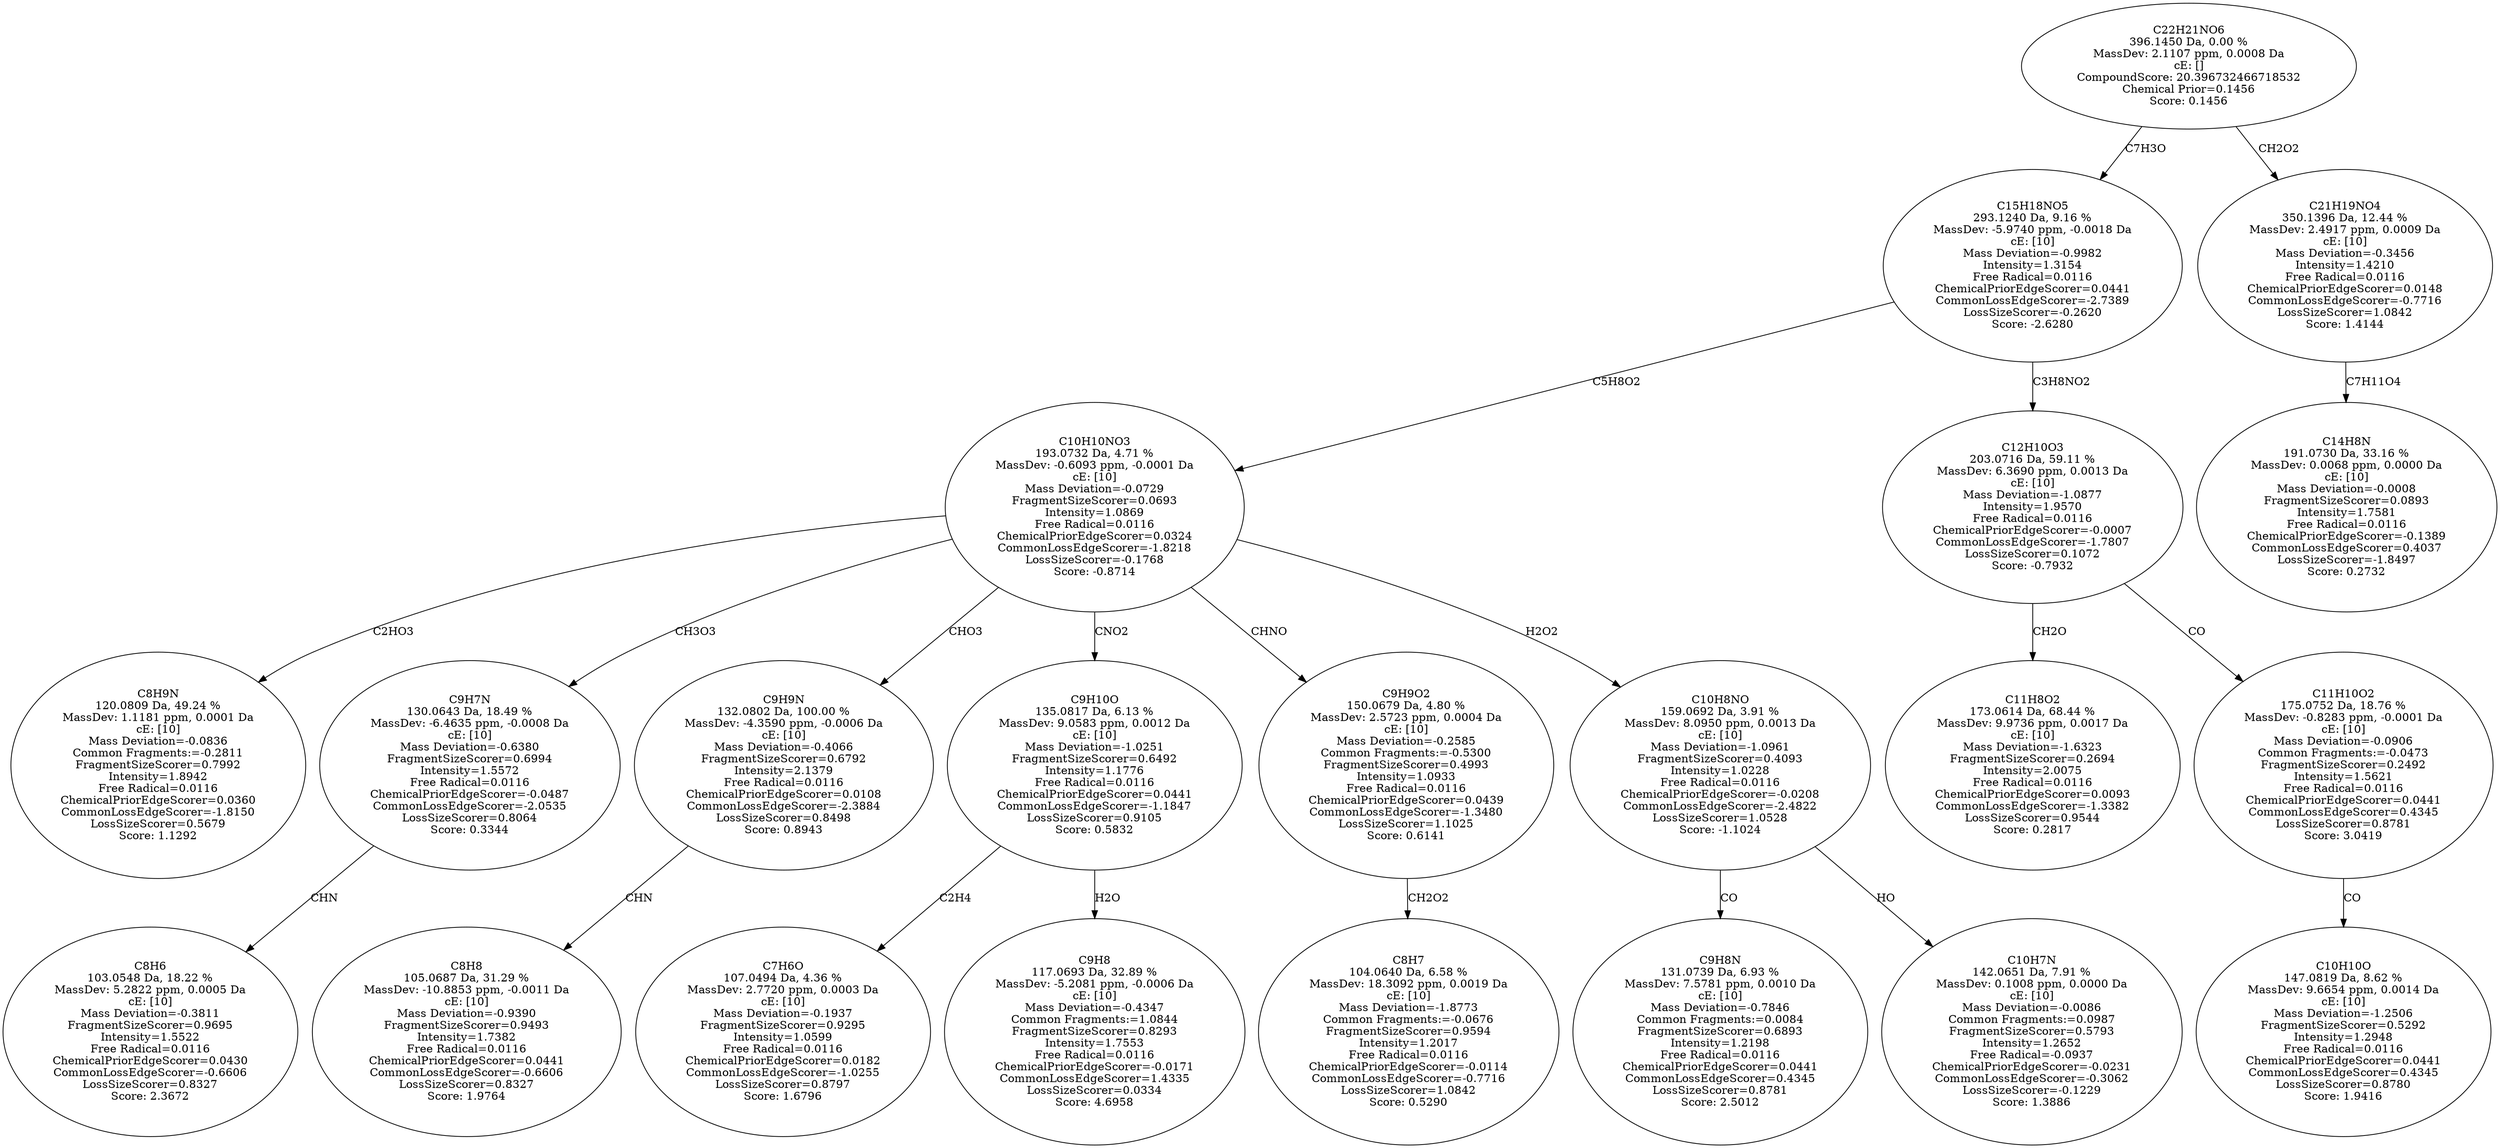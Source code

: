 strict digraph {
v1 [label="C8H9N\n120.0809 Da, 49.24 %\nMassDev: 1.1181 ppm, 0.0001 Da\ncE: [10]\nMass Deviation=-0.0836\nCommon Fragments:=-0.2811\nFragmentSizeScorer=0.7992\nIntensity=1.8942\nFree Radical=0.0116\nChemicalPriorEdgeScorer=0.0360\nCommonLossEdgeScorer=-1.8150\nLossSizeScorer=0.5679\nScore: 1.1292"];
v2 [label="C8H6\n103.0548 Da, 18.22 %\nMassDev: 5.2822 ppm, 0.0005 Da\ncE: [10]\nMass Deviation=-0.3811\nFragmentSizeScorer=0.9695\nIntensity=1.5522\nFree Radical=0.0116\nChemicalPriorEdgeScorer=0.0430\nCommonLossEdgeScorer=-0.6606\nLossSizeScorer=0.8327\nScore: 2.3672"];
v3 [label="C9H7N\n130.0643 Da, 18.49 %\nMassDev: -6.4635 ppm, -0.0008 Da\ncE: [10]\nMass Deviation=-0.6380\nFragmentSizeScorer=0.6994\nIntensity=1.5572\nFree Radical=0.0116\nChemicalPriorEdgeScorer=-0.0487\nCommonLossEdgeScorer=-2.0535\nLossSizeScorer=0.8064\nScore: 0.3344"];
v4 [label="C8H8\n105.0687 Da, 31.29 %\nMassDev: -10.8853 ppm, -0.0011 Da\ncE: [10]\nMass Deviation=-0.9390\nFragmentSizeScorer=0.9493\nIntensity=1.7382\nFree Radical=0.0116\nChemicalPriorEdgeScorer=0.0441\nCommonLossEdgeScorer=-0.6606\nLossSizeScorer=0.8327\nScore: 1.9764"];
v5 [label="C9H9N\n132.0802 Da, 100.00 %\nMassDev: -4.3590 ppm, -0.0006 Da\ncE: [10]\nMass Deviation=-0.4066\nFragmentSizeScorer=0.6792\nIntensity=2.1379\nFree Radical=0.0116\nChemicalPriorEdgeScorer=0.0108\nCommonLossEdgeScorer=-2.3884\nLossSizeScorer=0.8498\nScore: 0.8943"];
v6 [label="C7H6O\n107.0494 Da, 4.36 %\nMassDev: 2.7720 ppm, 0.0003 Da\ncE: [10]\nMass Deviation=-0.1937\nFragmentSizeScorer=0.9295\nIntensity=1.0599\nFree Radical=0.0116\nChemicalPriorEdgeScorer=0.0182\nCommonLossEdgeScorer=-1.0255\nLossSizeScorer=0.8797\nScore: 1.6796"];
v7 [label="C9H8\n117.0693 Da, 32.89 %\nMassDev: -5.2081 ppm, -0.0006 Da\ncE: [10]\nMass Deviation=-0.4347\nCommon Fragments:=1.0844\nFragmentSizeScorer=0.8293\nIntensity=1.7553\nFree Radical=0.0116\nChemicalPriorEdgeScorer=-0.0171\nCommonLossEdgeScorer=1.4335\nLossSizeScorer=0.0334\nScore: 4.6958"];
v8 [label="C9H10O\n135.0817 Da, 6.13 %\nMassDev: 9.0583 ppm, 0.0012 Da\ncE: [10]\nMass Deviation=-1.0251\nFragmentSizeScorer=0.6492\nIntensity=1.1776\nFree Radical=0.0116\nChemicalPriorEdgeScorer=0.0441\nCommonLossEdgeScorer=-1.1847\nLossSizeScorer=0.9105\nScore: 0.5832"];
v9 [label="C8H7\n104.0640 Da, 6.58 %\nMassDev: 18.3092 ppm, 0.0019 Da\ncE: [10]\nMass Deviation=-1.8773\nCommon Fragments:=-0.0676\nFragmentSizeScorer=0.9594\nIntensity=1.2017\nFree Radical=0.0116\nChemicalPriorEdgeScorer=-0.0114\nCommonLossEdgeScorer=-0.7716\nLossSizeScorer=1.0842\nScore: 0.5290"];
v10 [label="C9H9O2\n150.0679 Da, 4.80 %\nMassDev: 2.5723 ppm, 0.0004 Da\ncE: [10]\nMass Deviation=-0.2585\nCommon Fragments:=-0.5300\nFragmentSizeScorer=0.4993\nIntensity=1.0933\nFree Radical=0.0116\nChemicalPriorEdgeScorer=0.0439\nCommonLossEdgeScorer=-1.3480\nLossSizeScorer=1.1025\nScore: 0.6141"];
v11 [label="C9H8N\n131.0739 Da, 6.93 %\nMassDev: 7.5781 ppm, 0.0010 Da\ncE: [10]\nMass Deviation=-0.7846\nCommon Fragments:=0.0084\nFragmentSizeScorer=0.6893\nIntensity=1.2198\nFree Radical=0.0116\nChemicalPriorEdgeScorer=0.0441\nCommonLossEdgeScorer=0.4345\nLossSizeScorer=0.8781\nScore: 2.5012"];
v12 [label="C10H7N\n142.0651 Da, 7.91 %\nMassDev: 0.1008 ppm, 0.0000 Da\ncE: [10]\nMass Deviation=-0.0086\nCommon Fragments:=0.0987\nFragmentSizeScorer=0.5793\nIntensity=1.2652\nFree Radical=-0.0937\nChemicalPriorEdgeScorer=-0.0231\nCommonLossEdgeScorer=-0.3062\nLossSizeScorer=-0.1229\nScore: 1.3886"];
v13 [label="C10H8NO\n159.0692 Da, 3.91 %\nMassDev: 8.0950 ppm, 0.0013 Da\ncE: [10]\nMass Deviation=-1.0961\nFragmentSizeScorer=0.4093\nIntensity=1.0228\nFree Radical=0.0116\nChemicalPriorEdgeScorer=-0.0208\nCommonLossEdgeScorer=-2.4822\nLossSizeScorer=1.0528\nScore: -1.1024"];
v14 [label="C10H10NO3\n193.0732 Da, 4.71 %\nMassDev: -0.6093 ppm, -0.0001 Da\ncE: [10]\nMass Deviation=-0.0729\nFragmentSizeScorer=0.0693\nIntensity=1.0869\nFree Radical=0.0116\nChemicalPriorEdgeScorer=0.0324\nCommonLossEdgeScorer=-1.8218\nLossSizeScorer=-0.1768\nScore: -0.8714"];
v15 [label="C11H8O2\n173.0614 Da, 68.44 %\nMassDev: 9.9736 ppm, 0.0017 Da\ncE: [10]\nMass Deviation=-1.6323\nFragmentSizeScorer=0.2694\nIntensity=2.0075\nFree Radical=0.0116\nChemicalPriorEdgeScorer=0.0093\nCommonLossEdgeScorer=-1.3382\nLossSizeScorer=0.9544\nScore: 0.2817"];
v16 [label="C10H10O\n147.0819 Da, 8.62 %\nMassDev: 9.6654 ppm, 0.0014 Da\ncE: [10]\nMass Deviation=-1.2506\nFragmentSizeScorer=0.5292\nIntensity=1.2948\nFree Radical=0.0116\nChemicalPriorEdgeScorer=0.0441\nCommonLossEdgeScorer=0.4345\nLossSizeScorer=0.8780\nScore: 1.9416"];
v17 [label="C11H10O2\n175.0752 Da, 18.76 %\nMassDev: -0.8283 ppm, -0.0001 Da\ncE: [10]\nMass Deviation=-0.0906\nCommon Fragments:=-0.0473\nFragmentSizeScorer=0.2492\nIntensity=1.5621\nFree Radical=0.0116\nChemicalPriorEdgeScorer=0.0441\nCommonLossEdgeScorer=0.4345\nLossSizeScorer=0.8781\nScore: 3.0419"];
v18 [label="C12H10O3\n203.0716 Da, 59.11 %\nMassDev: 6.3690 ppm, 0.0013 Da\ncE: [10]\nMass Deviation=-1.0877\nIntensity=1.9570\nFree Radical=0.0116\nChemicalPriorEdgeScorer=-0.0007\nCommonLossEdgeScorer=-1.7807\nLossSizeScorer=0.1072\nScore: -0.7932"];
v19 [label="C15H18NO5\n293.1240 Da, 9.16 %\nMassDev: -5.9740 ppm, -0.0018 Da\ncE: [10]\nMass Deviation=-0.9982\nIntensity=1.3154\nFree Radical=0.0116\nChemicalPriorEdgeScorer=0.0441\nCommonLossEdgeScorer=-2.7389\nLossSizeScorer=-0.2620\nScore: -2.6280"];
v20 [label="C14H8N\n191.0730 Da, 33.16 %\nMassDev: 0.0068 ppm, 0.0000 Da\ncE: [10]\nMass Deviation=-0.0008\nFragmentSizeScorer=0.0893\nIntensity=1.7581\nFree Radical=0.0116\nChemicalPriorEdgeScorer=-0.1389\nCommonLossEdgeScorer=0.4037\nLossSizeScorer=-1.8497\nScore: 0.2732"];
v21 [label="C21H19NO4\n350.1396 Da, 12.44 %\nMassDev: 2.4917 ppm, 0.0009 Da\ncE: [10]\nMass Deviation=-0.3456\nIntensity=1.4210\nFree Radical=0.0116\nChemicalPriorEdgeScorer=0.0148\nCommonLossEdgeScorer=-0.7716\nLossSizeScorer=1.0842\nScore: 1.4144"];
v22 [label="C22H21NO6\n396.1450 Da, 0.00 %\nMassDev: 2.1107 ppm, 0.0008 Da\ncE: []\nCompoundScore: 20.396732466718532\nChemical Prior=0.1456\nScore: 0.1456"];
v14 -> v1 [label="C2HO3"];
v3 -> v2 [label="CHN"];
v14 -> v3 [label="CH3O3"];
v5 -> v4 [label="CHN"];
v14 -> v5 [label="CHO3"];
v8 -> v6 [label="C2H4"];
v8 -> v7 [label="H2O"];
v14 -> v8 [label="CNO2"];
v10 -> v9 [label="CH2O2"];
v14 -> v10 [label="CHNO"];
v13 -> v11 [label="CO"];
v13 -> v12 [label="HO"];
v14 -> v13 [label="H2O2"];
v19 -> v14 [label="C5H8O2"];
v18 -> v15 [label="CH2O"];
v17 -> v16 [label="CO"];
v18 -> v17 [label="CO"];
v19 -> v18 [label="C3H8NO2"];
v22 -> v19 [label="C7H3O"];
v21 -> v20 [label="C7H11O4"];
v22 -> v21 [label="CH2O2"];
}